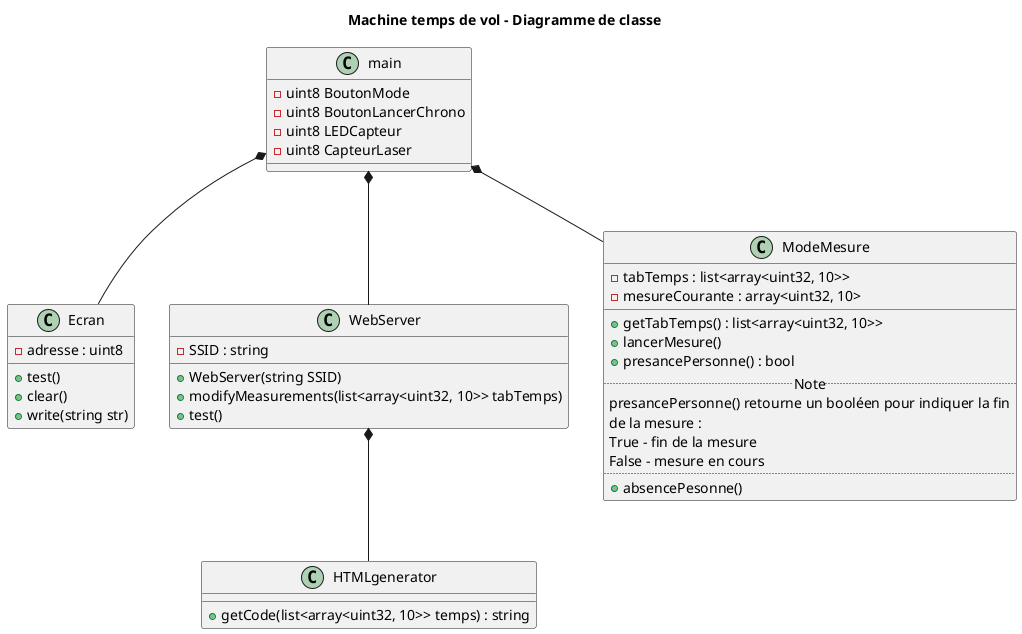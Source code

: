 @startuml

title Machine temps de vol - Diagramme de classe

class Ecran { 
    -adresse : uint8
    +test()
    +clear()
    +write(string str)
} 

class HTMLgenerator { 
    +getCode(list<array<uint32, 10>> temps) : string 
}

class WebServer {
    -SSID : string
    +WebServer(string SSID)
    +modifyMeasurements(list<array<uint32, 10>> tabTemps)
    +test()
} 

class ModeMesure{ 
    -tabTemps : list<array<uint32, 10>>
    -mesureCourante : array<uint32, 10>
    __
    +getTabTemps() : list<array<uint32, 10>>
    +lancerMesure()
    +presancePersonne() : bool
    .. Note ..
    presancePersonne() retourne un booléen pour indiquer la fin
    de la mesure :
    True - fin de la mesure
    False - mesure en cours
    ..
    +absencePesonne()
}

class main {
    -uint8 BoutonMode
    -uint8 BoutonLancerChrono
    -uint8 LEDCapteur
    -uint8 CapteurLaser
}

WebServer*--HTMLgenerator

main*--Ecran
main*--WebServer
main*--ModeMesure

@enduml